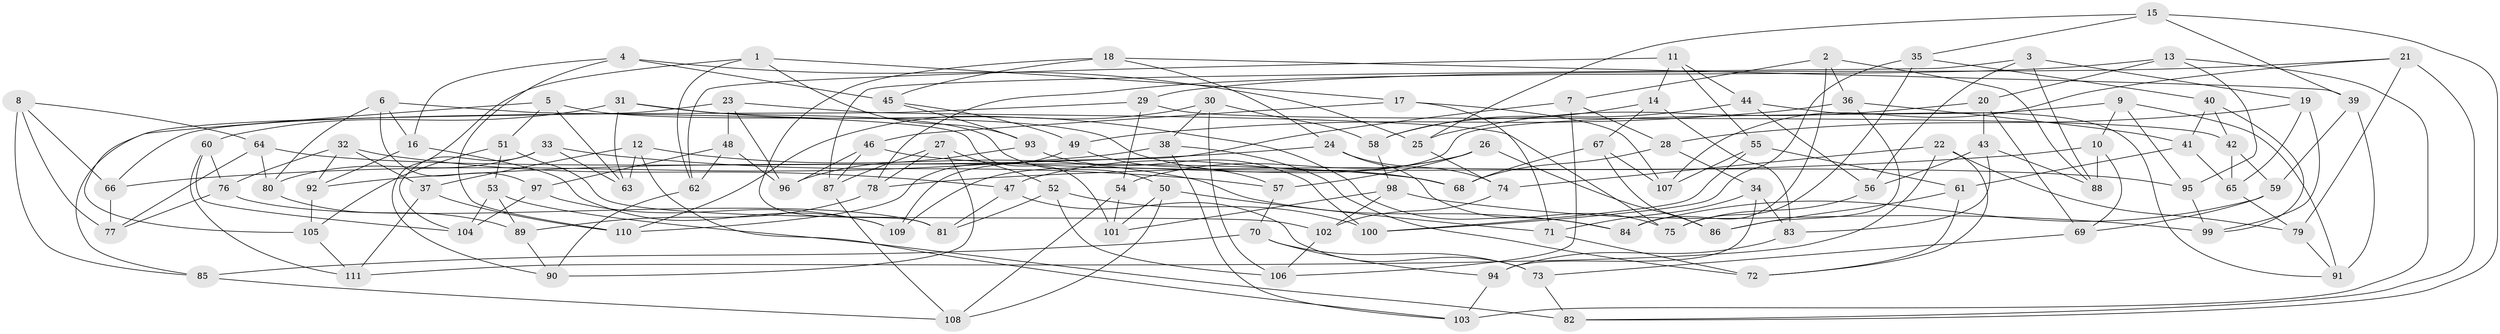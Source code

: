 // coarse degree distribution, {5: 0.16417910447761194, 4: 0.3283582089552239, 6: 0.4925373134328358, 3: 0.014925373134328358}
// Generated by graph-tools (version 1.1) at 2025/42/03/06/25 10:42:19]
// undirected, 111 vertices, 222 edges
graph export_dot {
graph [start="1"]
  node [color=gray90,style=filled];
  1;
  2;
  3;
  4;
  5;
  6;
  7;
  8;
  9;
  10;
  11;
  12;
  13;
  14;
  15;
  16;
  17;
  18;
  19;
  20;
  21;
  22;
  23;
  24;
  25;
  26;
  27;
  28;
  29;
  30;
  31;
  32;
  33;
  34;
  35;
  36;
  37;
  38;
  39;
  40;
  41;
  42;
  43;
  44;
  45;
  46;
  47;
  48;
  49;
  50;
  51;
  52;
  53;
  54;
  55;
  56;
  57;
  58;
  59;
  60;
  61;
  62;
  63;
  64;
  65;
  66;
  67;
  68;
  69;
  70;
  71;
  72;
  73;
  74;
  75;
  76;
  77;
  78;
  79;
  80;
  81;
  82;
  83;
  84;
  85;
  86;
  87;
  88;
  89;
  90;
  91;
  92;
  93;
  94;
  95;
  96;
  97;
  98;
  99;
  100;
  101;
  102;
  103;
  104;
  105;
  106;
  107;
  108;
  109;
  110;
  111;
  1 -- 62;
  1 -- 17;
  1 -- 90;
  1 -- 93;
  2 -- 84;
  2 -- 7;
  2 -- 88;
  2 -- 36;
  3 -- 88;
  3 -- 87;
  3 -- 19;
  3 -- 56;
  4 -- 16;
  4 -- 45;
  4 -- 25;
  4 -- 110;
  5 -- 51;
  5 -- 63;
  5 -- 68;
  5 -- 105;
  6 -- 80;
  6 -- 16;
  6 -- 101;
  6 -- 97;
  7 -- 28;
  7 -- 106;
  7 -- 109;
  8 -- 66;
  8 -- 64;
  8 -- 85;
  8 -- 77;
  9 -- 95;
  9 -- 91;
  9 -- 10;
  9 -- 109;
  10 -- 78;
  10 -- 69;
  10 -- 88;
  11 -- 55;
  11 -- 62;
  11 -- 44;
  11 -- 14;
  12 -- 84;
  12 -- 63;
  12 -- 37;
  12 -- 103;
  13 -- 20;
  13 -- 103;
  13 -- 78;
  13 -- 95;
  14 -- 67;
  14 -- 58;
  14 -- 83;
  15 -- 39;
  15 -- 82;
  15 -- 35;
  15 -- 25;
  16 -- 92;
  16 -- 109;
  17 -- 71;
  17 -- 107;
  17 -- 46;
  18 -- 24;
  18 -- 81;
  18 -- 39;
  18 -- 45;
  19 -- 65;
  19 -- 99;
  19 -- 28;
  20 -- 69;
  20 -- 25;
  20 -- 43;
  21 -- 107;
  21 -- 29;
  21 -- 79;
  21 -- 82;
  22 -- 74;
  22 -- 79;
  22 -- 72;
  22 -- 111;
  23 -- 48;
  23 -- 75;
  23 -- 96;
  23 -- 85;
  24 -- 74;
  24 -- 75;
  24 -- 92;
  25 -- 74;
  26 -- 57;
  26 -- 54;
  26 -- 86;
  26 -- 47;
  27 -- 90;
  27 -- 78;
  27 -- 87;
  27 -- 52;
  28 -- 68;
  28 -- 34;
  29 -- 42;
  29 -- 54;
  29 -- 66;
  30 -- 38;
  30 -- 106;
  30 -- 58;
  30 -- 110;
  31 -- 63;
  31 -- 50;
  31 -- 60;
  31 -- 84;
  32 -- 92;
  32 -- 47;
  32 -- 37;
  32 -- 76;
  33 -- 80;
  33 -- 63;
  33 -- 104;
  33 -- 57;
  34 -- 83;
  34 -- 71;
  34 -- 94;
  35 -- 75;
  35 -- 40;
  35 -- 100;
  36 -- 49;
  36 -- 41;
  36 -- 86;
  37 -- 111;
  37 -- 110;
  38 -- 72;
  38 -- 66;
  38 -- 103;
  39 -- 91;
  39 -- 59;
  40 -- 42;
  40 -- 41;
  40 -- 99;
  41 -- 61;
  41 -- 65;
  42 -- 59;
  42 -- 65;
  43 -- 83;
  43 -- 56;
  43 -- 88;
  44 -- 56;
  44 -- 91;
  44 -- 58;
  45 -- 49;
  45 -- 93;
  46 -- 87;
  46 -- 96;
  46 -- 95;
  47 -- 73;
  47 -- 81;
  48 -- 96;
  48 -- 62;
  48 -- 97;
  49 -- 110;
  49 -- 57;
  50 -- 108;
  50 -- 101;
  50 -- 71;
  51 -- 105;
  51 -- 102;
  51 -- 53;
  52 -- 100;
  52 -- 81;
  52 -- 106;
  53 -- 82;
  53 -- 104;
  53 -- 89;
  54 -- 108;
  54 -- 101;
  55 -- 107;
  55 -- 100;
  55 -- 61;
  56 -- 75;
  57 -- 70;
  58 -- 98;
  59 -- 69;
  59 -- 84;
  60 -- 111;
  60 -- 76;
  60 -- 104;
  61 -- 86;
  61 -- 72;
  62 -- 90;
  64 -- 77;
  64 -- 68;
  64 -- 80;
  65 -- 79;
  66 -- 77;
  67 -- 107;
  67 -- 68;
  67 -- 86;
  69 -- 73;
  70 -- 94;
  70 -- 85;
  70 -- 73;
  71 -- 72;
  73 -- 82;
  74 -- 102;
  76 -- 77;
  76 -- 81;
  78 -- 89;
  79 -- 91;
  80 -- 89;
  83 -- 94;
  85 -- 108;
  87 -- 108;
  89 -- 90;
  92 -- 105;
  93 -- 96;
  93 -- 100;
  94 -- 103;
  95 -- 99;
  97 -- 104;
  97 -- 109;
  98 -- 101;
  98 -- 102;
  98 -- 99;
  102 -- 106;
  105 -- 111;
}
